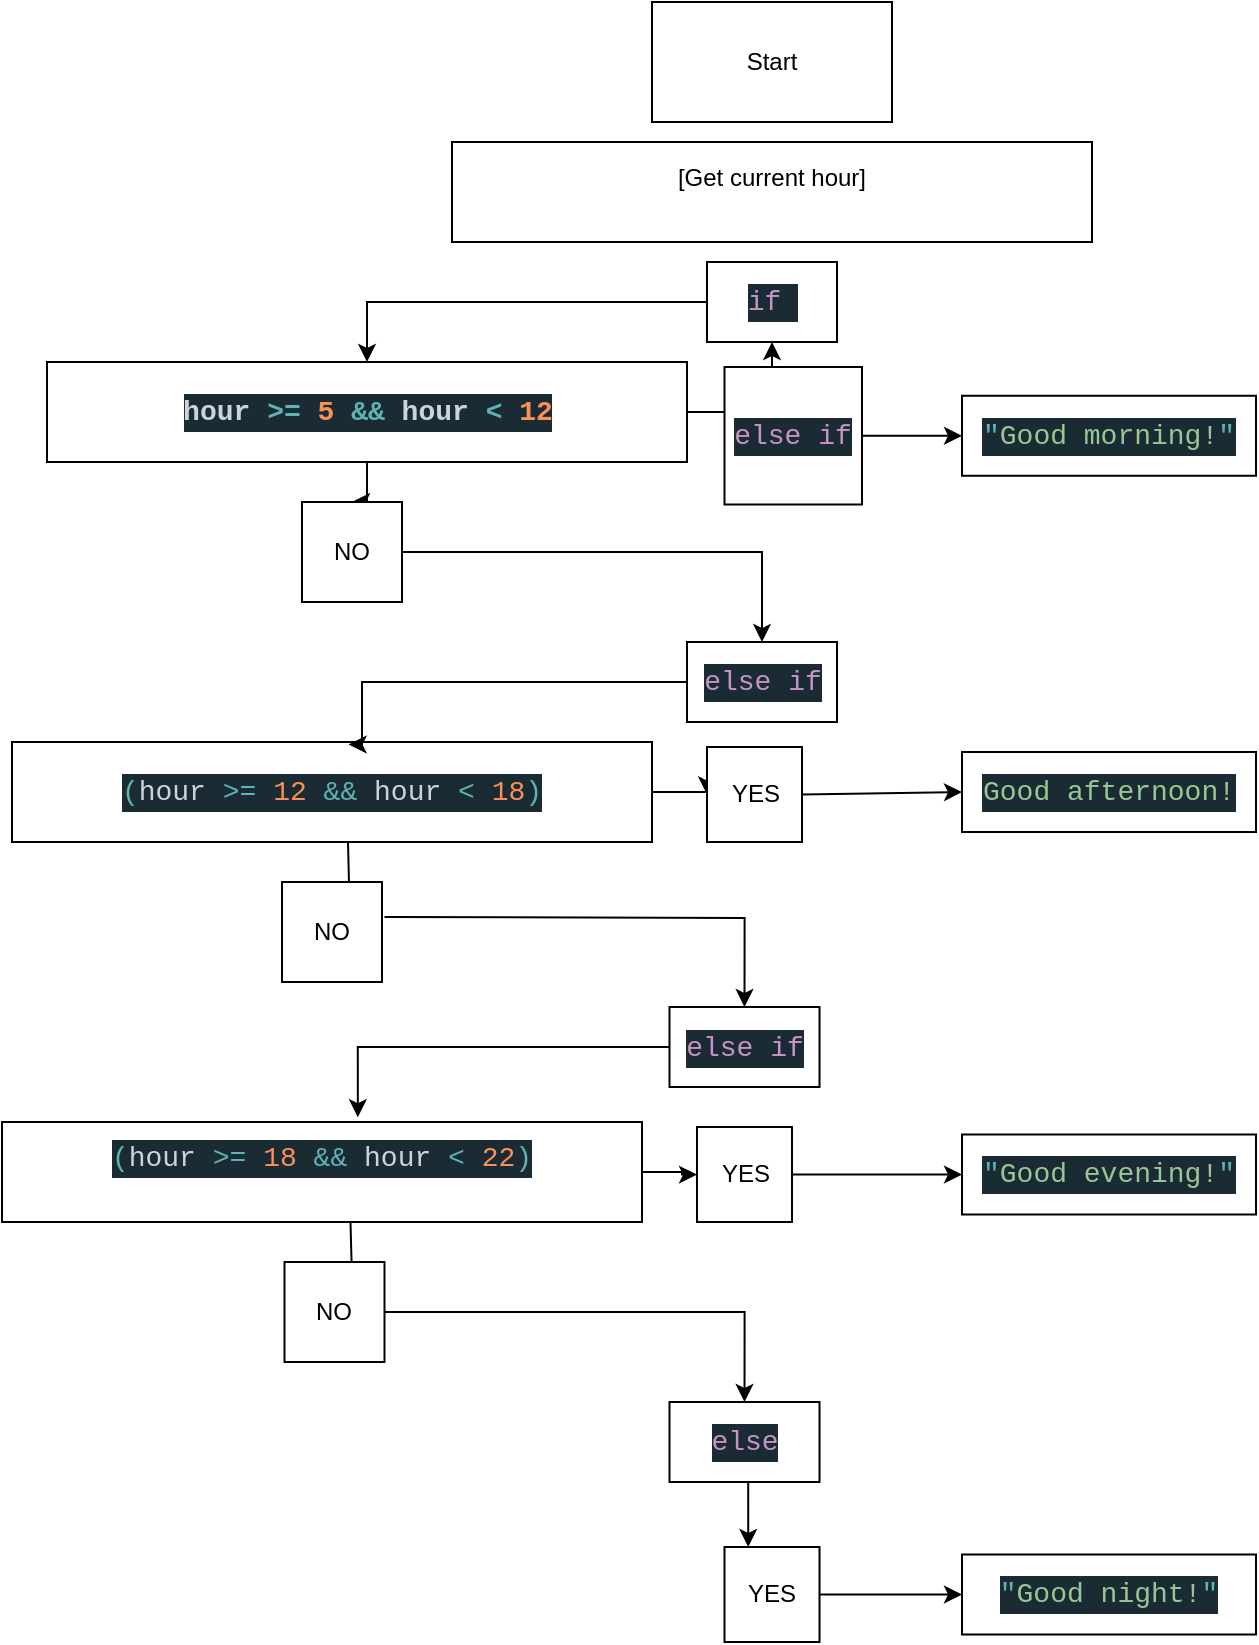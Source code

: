 <mxfile version="26.0.11">
  <diagram name="Страница — 1" id="lzzeQARQWgGWfcK-ib9I">
    <mxGraphModel dx="1562" dy="818" grid="1" gridSize="10" guides="1" tooltips="1" connect="1" arrows="1" fold="1" page="1" pageScale="1" pageWidth="827" pageHeight="1169" math="0" shadow="0">
      <root>
        <mxCell id="0" />
        <mxCell id="1" parent="0" />
        <mxCell id="OIiy3n38Z5OrMYCdZU4e-2" value="&lt;span class=&quot;hljs-keyword&quot;&gt;Start&lt;/span&gt;" style="rounded=0;whiteSpace=wrap;html=1;" vertex="1" parent="1">
          <mxGeometry x="345" width="120" height="60" as="geometry" />
        </mxCell>
        <mxCell id="OIiy3n38Z5OrMYCdZU4e-8" value="&#xa;&lt;span class=&quot;hljs-selector-attr&quot;&gt;[Get current hour]&lt;/span&gt;&#xa;&#xa;" style="rounded=0;whiteSpace=wrap;html=1;" vertex="1" parent="1">
          <mxGeometry x="245" y="70" width="320" height="50" as="geometry" />
        </mxCell>
        <mxCell id="OIiy3n38Z5OrMYCdZU4e-60" value="" style="edgeStyle=orthogonalEdgeStyle;rounded=0;orthogonalLoop=1;jettySize=auto;html=1;" edge="1" parent="1" source="OIiy3n38Z5OrMYCdZU4e-12" target="OIiy3n38Z5OrMYCdZU4e-47">
          <mxGeometry relative="1" as="geometry" />
        </mxCell>
        <mxCell id="OIiy3n38Z5OrMYCdZU4e-62" value="" style="edgeStyle=orthogonalEdgeStyle;rounded=0;orthogonalLoop=1;jettySize=auto;html=1;" edge="1" parent="1" source="OIiy3n38Z5OrMYCdZU4e-12" target="OIiy3n38Z5OrMYCdZU4e-15">
          <mxGeometry relative="1" as="geometry" />
        </mxCell>
        <mxCell id="OIiy3n38Z5OrMYCdZU4e-12" value="&lt;div style=&quot;color: rgb(205, 211, 222); background-color: rgb(27, 43, 52); font-family: Consolas, &amp;quot;Courier New&amp;quot;, monospace; font-size: 14px; line-height: 19px; white-space: pre;&quot;&gt;&lt;div&gt;&lt;span style=&quot;color: #cdd3de;&quot;&gt;hour &lt;/span&gt;&lt;span style=&quot;color: #5fb3b3;&quot;&gt;&amp;gt;=&lt;/span&gt;&lt;span style=&quot;color: #cdd3de;&quot;&gt; &lt;/span&gt;&lt;span style=&quot;color: #f99157;&quot;&gt;5&lt;/span&gt;&lt;span style=&quot;color: #cdd3de;&quot;&gt; &lt;/span&gt;&lt;span style=&quot;color: #5fb3b3;&quot;&gt;&amp;amp;&amp;amp;&lt;/span&gt;&lt;span style=&quot;color: #cdd3de;&quot;&gt; hour &lt;/span&gt;&lt;span style=&quot;color: #5fb3b3;&quot;&gt;&amp;lt;&lt;/span&gt;&lt;span style=&quot;color: #cdd3de;&quot;&gt; &lt;/span&gt;&lt;span style=&quot;color: #f99157;&quot;&gt;12&lt;/span&gt;&lt;/div&gt;&lt;/div&gt;" style="rounded=0;whiteSpace=wrap;html=1;fontStyle=1" vertex="1" parent="1">
          <mxGeometry x="42.5" y="180" width="320" height="50" as="geometry" />
        </mxCell>
        <mxCell id="OIiy3n38Z5OrMYCdZU4e-14" value="&lt;div style=&quot;color: #cdd3de;background-color: #1b2b34;font-family: Consolas, &#39;Courier New&#39;, monospace;font-weight: normal;font-size: 14px;line-height: 19px;white-space: pre;&quot;&gt;&lt;div&gt;&lt;span style=&quot;color: #c594c5;&quot;&gt;else&lt;/span&gt;&lt;span style=&quot;color: #cdd3de;&quot;&gt; &lt;/span&gt;&lt;span style=&quot;color: #c594c5;&quot;&gt;if&lt;/span&gt;&lt;/div&gt;&lt;/div&gt;" style="whiteSpace=wrap;html=1;aspect=fixed;" vertex="1" parent="1">
          <mxGeometry x="381.25" y="182.5" width="68.75" height="68.75" as="geometry" />
        </mxCell>
        <mxCell id="OIiy3n38Z5OrMYCdZU4e-65" style="edgeStyle=orthogonalEdgeStyle;rounded=0;orthogonalLoop=1;jettySize=auto;html=1;entryX=0.5;entryY=0;entryDx=0;entryDy=0;" edge="1" parent="1" source="OIiy3n38Z5OrMYCdZU4e-15" target="OIiy3n38Z5OrMYCdZU4e-43">
          <mxGeometry relative="1" as="geometry" />
        </mxCell>
        <mxCell id="OIiy3n38Z5OrMYCdZU4e-15" value="NO" style="whiteSpace=wrap;html=1;aspect=fixed;direction=south;" vertex="1" parent="1">
          <mxGeometry x="170" y="250" width="50" height="50" as="geometry" />
        </mxCell>
        <mxCell id="OIiy3n38Z5OrMYCdZU4e-30" value="&lt;div style=&quot;color: #cdd3de;background-color: #1b2b34;font-family: Consolas, &#39;Courier New&#39;, monospace;font-weight: normal;font-size: 14px;line-height: 19px;white-space: pre;&quot;&gt;&lt;div&gt;&lt;span style=&quot;color: #99c794;&quot;&gt;Good afternoon!&lt;/span&gt;&lt;/div&gt;&lt;/div&gt;" style="rounded=0;whiteSpace=wrap;html=1;" vertex="1" parent="1">
          <mxGeometry x="500" y="375" width="147" height="40" as="geometry" />
        </mxCell>
        <mxCell id="OIiy3n38Z5OrMYCdZU4e-43" value="&lt;div style=&quot;color: #cdd3de;background-color: #1b2b34;font-family: Consolas, &#39;Courier New&#39;, monospace;font-weight: normal;font-size: 14px;line-height: 19px;white-space: pre;&quot;&gt;&lt;div&gt;&lt;span style=&quot;color: #c594c5;&quot;&gt;else&lt;/span&gt;&lt;span style=&quot;color: #cdd3de;&quot;&gt; &lt;/span&gt;&lt;span style=&quot;color: #c594c5;&quot;&gt;if&lt;/span&gt;&lt;/div&gt;&lt;/div&gt;" style="rounded=0;whiteSpace=wrap;html=1;" vertex="1" parent="1">
          <mxGeometry x="362.5" y="320" width="75" height="40" as="geometry" />
        </mxCell>
        <mxCell id="OIiy3n38Z5OrMYCdZU4e-59" style="edgeStyle=orthogonalEdgeStyle;rounded=0;orthogonalLoop=1;jettySize=auto;html=1;entryX=0.5;entryY=0;entryDx=0;entryDy=0;" edge="1" parent="1" source="OIiy3n38Z5OrMYCdZU4e-47" target="OIiy3n38Z5OrMYCdZU4e-12">
          <mxGeometry relative="1" as="geometry" />
        </mxCell>
        <mxCell id="OIiy3n38Z5OrMYCdZU4e-47" value="&lt;div style=&quot;color: #cdd3de;background-color: #1b2b34;font-family: Consolas, &#39;Courier New&#39;, monospace;font-weight: normal;font-size: 14px;line-height: 19px;white-space: pre;&quot;&gt;&lt;div&gt;&lt;span style=&quot;color: #c594c5;&quot;&gt;if&lt;/span&gt;&lt;span style=&quot;color: #cdd3de;&quot;&gt; &lt;/span&gt;&lt;/div&gt;&lt;/div&gt;" style="rounded=0;whiteSpace=wrap;html=1;" vertex="1" parent="1">
          <mxGeometry x="372.5" y="130" width="65" height="40" as="geometry" />
        </mxCell>
        <mxCell id="OIiy3n38Z5OrMYCdZU4e-69" style="edgeStyle=orthogonalEdgeStyle;rounded=0;orthogonalLoop=1;jettySize=auto;html=1;exitX=1;exitY=0.5;exitDx=0;exitDy=0;entryX=0;entryY=0.5;entryDx=0;entryDy=0;" edge="1" parent="1" source="OIiy3n38Z5OrMYCdZU4e-63" target="OIiy3n38Z5OrMYCdZU4e-68">
          <mxGeometry relative="1" as="geometry" />
        </mxCell>
        <mxCell id="OIiy3n38Z5OrMYCdZU4e-63" value="&lt;div style=&quot;color: #cdd3de;background-color: #1b2b34;font-family: Consolas, &#39;Courier New&#39;, monospace;font-weight: normal;font-size: 14px;line-height: 19px;white-space: pre;&quot;&gt;&lt;div&gt;&lt;span style=&quot;color: #5fb3b3;&quot;&gt;(&lt;/span&gt;&lt;span style=&quot;color: #cdd3de;&quot;&gt;hour &lt;/span&gt;&lt;span style=&quot;color: #5fb3b3;&quot;&gt;&amp;gt;=&lt;/span&gt;&lt;span style=&quot;color: #cdd3de;&quot;&gt; &lt;/span&gt;&lt;span style=&quot;color: #f99157;&quot;&gt;12&lt;/span&gt;&lt;span style=&quot;color: #cdd3de;&quot;&gt; &lt;/span&gt;&lt;span style=&quot;color: #5fb3b3;&quot;&gt;&amp;amp;&amp;amp;&lt;/span&gt;&lt;span style=&quot;color: #cdd3de;&quot;&gt; hour &lt;/span&gt;&lt;span style=&quot;color: #5fb3b3;&quot;&gt;&amp;lt;&lt;/span&gt;&lt;span style=&quot;color: #cdd3de;&quot;&gt; &lt;/span&gt;&lt;span style=&quot;color: #f99157;&quot;&gt;18&lt;/span&gt;&lt;span style=&quot;color: #5fb3b3;&quot;&gt;)&lt;/span&gt;&lt;/div&gt;&lt;/div&gt;" style="rounded=0;whiteSpace=wrap;html=1;" vertex="1" parent="1">
          <mxGeometry x="25" y="370" width="320" height="50" as="geometry" />
        </mxCell>
        <mxCell id="OIiy3n38Z5OrMYCdZU4e-66" style="edgeStyle=orthogonalEdgeStyle;rounded=0;orthogonalLoop=1;jettySize=auto;html=1;entryX=0.526;entryY=0.024;entryDx=0;entryDy=0;entryPerimeter=0;" edge="1" parent="1" source="OIiy3n38Z5OrMYCdZU4e-43" target="OIiy3n38Z5OrMYCdZU4e-63">
          <mxGeometry relative="1" as="geometry">
            <Array as="points">
              <mxPoint x="200" y="340" />
              <mxPoint x="200" y="371" />
            </Array>
          </mxGeometry>
        </mxCell>
        <mxCell id="OIiy3n38Z5OrMYCdZU4e-68" value="YES" style="whiteSpace=wrap;html=1;aspect=fixed;" vertex="1" parent="1">
          <mxGeometry x="372.5" y="372.5" width="47.5" height="47.5" as="geometry" />
        </mxCell>
        <mxCell id="OIiy3n38Z5OrMYCdZU4e-70" value="&lt;div style=&quot;color: #cdd3de;background-color: #1b2b34;font-family: Consolas, &#39;Courier New&#39;, monospace;font-weight: normal;font-size: 14px;line-height: 19px;white-space: pre;&quot;&gt;&lt;div&gt;&lt;span style=&quot;color: #5fb3b3;&quot;&gt;&quot;&lt;/span&gt;&lt;span style=&quot;color: #99c794;&quot;&gt;Good morning!&lt;/span&gt;&lt;span style=&quot;color: #5fb3b3;&quot;&gt;&quot;&lt;/span&gt;&lt;/div&gt;&lt;/div&gt;" style="rounded=0;whiteSpace=wrap;html=1;" vertex="1" parent="1">
          <mxGeometry x="500" y="196.88" width="147" height="40" as="geometry" />
        </mxCell>
        <mxCell id="OIiy3n38Z5OrMYCdZU4e-71" value="" style="endArrow=classic;html=1;rounded=0;exitX=1;exitY=0.5;exitDx=0;exitDy=0;entryX=0;entryY=0.5;entryDx=0;entryDy=0;" edge="1" parent="1" source="OIiy3n38Z5OrMYCdZU4e-14" target="OIiy3n38Z5OrMYCdZU4e-70">
          <mxGeometry width="50" height="50" relative="1" as="geometry">
            <mxPoint x="460" y="200" as="sourcePoint" />
            <mxPoint x="460" y="206" as="targetPoint" />
          </mxGeometry>
        </mxCell>
        <mxCell id="OIiy3n38Z5OrMYCdZU4e-72" value="" style="endArrow=classic;html=1;rounded=0;exitX=1;exitY=0.5;exitDx=0;exitDy=0;entryX=0;entryY=0.5;entryDx=0;entryDy=0;" edge="1" parent="1" source="OIiy3n38Z5OrMYCdZU4e-68" target="OIiy3n38Z5OrMYCdZU4e-30">
          <mxGeometry width="50" height="50" relative="1" as="geometry">
            <mxPoint x="439" y="216" as="sourcePoint" />
            <mxPoint x="470" y="216" as="targetPoint" />
          </mxGeometry>
        </mxCell>
        <mxCell id="OIiy3n38Z5OrMYCdZU4e-73" value="" style="edgeStyle=orthogonalEdgeStyle;rounded=0;orthogonalLoop=1;jettySize=auto;html=1;" edge="1" parent="1" target="OIiy3n38Z5OrMYCdZU4e-74">
          <mxGeometry relative="1" as="geometry">
            <mxPoint x="193" y="420" as="sourcePoint" />
          </mxGeometry>
        </mxCell>
        <mxCell id="OIiy3n38Z5OrMYCdZU4e-74" value="NO" style="whiteSpace=wrap;html=1;aspect=fixed;direction=south;" vertex="1" parent="1">
          <mxGeometry x="160" y="440" width="50" height="50" as="geometry" />
        </mxCell>
        <mxCell id="OIiy3n38Z5OrMYCdZU4e-75" style="edgeStyle=orthogonalEdgeStyle;rounded=0;orthogonalLoop=1;jettySize=auto;html=1;entryX=0.5;entryY=0;entryDx=0;entryDy=0;" edge="1" parent="1" target="OIiy3n38Z5OrMYCdZU4e-76">
          <mxGeometry relative="1" as="geometry">
            <mxPoint x="211.25" y="457.5" as="sourcePoint" />
          </mxGeometry>
        </mxCell>
        <mxCell id="OIiy3n38Z5OrMYCdZU4e-76" value="&lt;div style=&quot;color: #cdd3de;background-color: #1b2b34;font-family: Consolas, &#39;Courier New&#39;, monospace;font-weight: normal;font-size: 14px;line-height: 19px;white-space: pre;&quot;&gt;&lt;div&gt;&lt;span style=&quot;color: #c594c5;&quot;&gt;else&lt;/span&gt;&lt;span style=&quot;color: #cdd3de;&quot;&gt; &lt;/span&gt;&lt;span style=&quot;color: #c594c5;&quot;&gt;if&lt;/span&gt;&lt;/div&gt;&lt;/div&gt;" style="rounded=0;whiteSpace=wrap;html=1;" vertex="1" parent="1">
          <mxGeometry x="353.75" y="502.5" width="75" height="40" as="geometry" />
        </mxCell>
        <mxCell id="OIiy3n38Z5OrMYCdZU4e-93" style="edgeStyle=orthogonalEdgeStyle;rounded=0;orthogonalLoop=1;jettySize=auto;html=1;entryX=0;entryY=0.5;entryDx=0;entryDy=0;" edge="1" parent="1" source="OIiy3n38Z5OrMYCdZU4e-87" target="OIiy3n38Z5OrMYCdZU4e-88">
          <mxGeometry relative="1" as="geometry" />
        </mxCell>
        <mxCell id="OIiy3n38Z5OrMYCdZU4e-87" value="&#xa;&lt;div style=&quot;color: #cdd3de;background-color: #1b2b34;font-family: Consolas, &#39;Courier New&#39;, monospace;font-weight: normal;font-size: 14px;line-height: 19px;white-space: pre;&quot;&gt;&lt;div&gt;&lt;span style=&quot;color: #5fb3b3;&quot;&gt;(&lt;/span&gt;&lt;span style=&quot;color: #cdd3de;&quot;&gt;hour &lt;/span&gt;&lt;span style=&quot;color: #5fb3b3;&quot;&gt;&amp;gt;=&lt;/span&gt;&lt;span style=&quot;color: #cdd3de;&quot;&gt; &lt;/span&gt;&lt;span style=&quot;color: #f99157;&quot;&gt;18&lt;/span&gt;&lt;span style=&quot;color: #cdd3de;&quot;&gt; &lt;/span&gt;&lt;span style=&quot;color: #5fb3b3;&quot;&gt;&amp;amp;&amp;amp;&lt;/span&gt;&lt;span style=&quot;color: #cdd3de;&quot;&gt; hour &lt;/span&gt;&lt;span style=&quot;color: #5fb3b3;&quot;&gt;&amp;lt;&lt;/span&gt;&lt;span style=&quot;color: #cdd3de;&quot;&gt; &lt;/span&gt;&lt;span style=&quot;color: #f99157;&quot;&gt;22&lt;/span&gt;&lt;span style=&quot;color: #5fb3b3;&quot;&gt;)&lt;/span&gt;&lt;/div&gt;&lt;/div&gt;&#xa;&#xa;" style="rounded=0;whiteSpace=wrap;html=1;" vertex="1" parent="1">
          <mxGeometry x="20" y="560" width="320" height="50" as="geometry" />
        </mxCell>
        <mxCell id="OIiy3n38Z5OrMYCdZU4e-94" style="edgeStyle=orthogonalEdgeStyle;rounded=0;orthogonalLoop=1;jettySize=auto;html=1;exitX=1;exitY=0.5;exitDx=0;exitDy=0;entryX=0;entryY=0.5;entryDx=0;entryDy=0;" edge="1" parent="1" source="OIiy3n38Z5OrMYCdZU4e-88" target="OIiy3n38Z5OrMYCdZU4e-91">
          <mxGeometry relative="1" as="geometry" />
        </mxCell>
        <mxCell id="OIiy3n38Z5OrMYCdZU4e-88" value="YES" style="whiteSpace=wrap;html=1;aspect=fixed;" vertex="1" parent="1">
          <mxGeometry x="367.5" y="562.5" width="47.5" height="47.5" as="geometry" />
        </mxCell>
        <mxCell id="OIiy3n38Z5OrMYCdZU4e-91" value="&lt;div style=&quot;color: #cdd3de;background-color: #1b2b34;font-family: Consolas, &#39;Courier New&#39;, monospace;font-weight: normal;font-size: 14px;line-height: 19px;white-space: pre;&quot;&gt;&lt;div&gt;&lt;span style=&quot;color: #5fb3b3;&quot;&gt;&quot;&lt;/span&gt;&lt;span style=&quot;color: #99c794;&quot;&gt;Good evening!&lt;/span&gt;&lt;span style=&quot;color: #5fb3b3;&quot;&gt;&quot;&lt;/span&gt;&lt;/div&gt;&lt;/div&gt;" style="rounded=0;whiteSpace=wrap;html=1;" vertex="1" parent="1">
          <mxGeometry x="500" y="566.25" width="147" height="40" as="geometry" />
        </mxCell>
        <mxCell id="OIiy3n38Z5OrMYCdZU4e-92" style="edgeStyle=orthogonalEdgeStyle;rounded=0;orthogonalLoop=1;jettySize=auto;html=1;exitX=0;exitY=0.5;exitDx=0;exitDy=0;entryX=0.556;entryY=-0.048;entryDx=0;entryDy=0;entryPerimeter=0;" edge="1" parent="1" source="OIiy3n38Z5OrMYCdZU4e-76" target="OIiy3n38Z5OrMYCdZU4e-87">
          <mxGeometry relative="1" as="geometry" />
        </mxCell>
        <mxCell id="OIiy3n38Z5OrMYCdZU4e-95" value="" style="edgeStyle=orthogonalEdgeStyle;rounded=0;orthogonalLoop=1;jettySize=auto;html=1;" edge="1" parent="1" target="OIiy3n38Z5OrMYCdZU4e-97">
          <mxGeometry relative="1" as="geometry">
            <mxPoint x="194.25" y="610" as="sourcePoint" />
          </mxGeometry>
        </mxCell>
        <mxCell id="OIiy3n38Z5OrMYCdZU4e-96" style="edgeStyle=orthogonalEdgeStyle;rounded=0;orthogonalLoop=1;jettySize=auto;html=1;entryX=0.5;entryY=0;entryDx=0;entryDy=0;" edge="1" parent="1" source="OIiy3n38Z5OrMYCdZU4e-97" target="OIiy3n38Z5OrMYCdZU4e-98">
          <mxGeometry relative="1" as="geometry" />
        </mxCell>
        <mxCell id="OIiy3n38Z5OrMYCdZU4e-97" value="NO" style="whiteSpace=wrap;html=1;aspect=fixed;direction=south;" vertex="1" parent="1">
          <mxGeometry x="161.25" y="630" width="50" height="50" as="geometry" />
        </mxCell>
        <mxCell id="OIiy3n38Z5OrMYCdZU4e-105" style="edgeStyle=orthogonalEdgeStyle;rounded=0;orthogonalLoop=1;jettySize=auto;html=1;exitX=0.5;exitY=1;exitDx=0;exitDy=0;entryX=0.25;entryY=0;entryDx=0;entryDy=0;" edge="1" parent="1" source="OIiy3n38Z5OrMYCdZU4e-98" target="OIiy3n38Z5OrMYCdZU4e-101">
          <mxGeometry relative="1" as="geometry" />
        </mxCell>
        <mxCell id="OIiy3n38Z5OrMYCdZU4e-98" value="&lt;div style=&quot;color: #cdd3de;background-color: #1b2b34;font-family: Consolas, &#39;Courier New&#39;, monospace;font-weight: normal;font-size: 14px;line-height: 19px;white-space: pre;&quot;&gt;&lt;div&gt;&lt;span style=&quot;color: #c594c5;&quot;&gt;else&lt;/span&gt;&lt;/div&gt;&lt;/div&gt;" style="rounded=0;whiteSpace=wrap;html=1;" vertex="1" parent="1">
          <mxGeometry x="353.75" y="700" width="75" height="40" as="geometry" />
        </mxCell>
        <mxCell id="OIiy3n38Z5OrMYCdZU4e-106" style="edgeStyle=orthogonalEdgeStyle;rounded=0;orthogonalLoop=1;jettySize=auto;html=1;exitX=1;exitY=0.5;exitDx=0;exitDy=0;entryX=0;entryY=0.5;entryDx=0;entryDy=0;" edge="1" parent="1" source="OIiy3n38Z5OrMYCdZU4e-101" target="OIiy3n38Z5OrMYCdZU4e-102">
          <mxGeometry relative="1" as="geometry" />
        </mxCell>
        <mxCell id="OIiy3n38Z5OrMYCdZU4e-101" value="YES" style="whiteSpace=wrap;html=1;aspect=fixed;" vertex="1" parent="1">
          <mxGeometry x="381.25" y="772.5" width="47.5" height="47.5" as="geometry" />
        </mxCell>
        <mxCell id="OIiy3n38Z5OrMYCdZU4e-102" value="&lt;div style=&quot;color: #cdd3de;background-color: #1b2b34;font-family: Consolas, &#39;Courier New&#39;, monospace;font-weight: normal;font-size: 14px;line-height: 19px;white-space: pre;&quot;&gt;&lt;div&gt;&lt;span style=&quot;color: #5fb3b3;&quot;&gt;&quot;&lt;/span&gt;&lt;span style=&quot;color: #99c794;&quot;&gt;Good night!&lt;/span&gt;&lt;span style=&quot;color: #5fb3b3;&quot;&gt;&quot;&lt;/span&gt;&lt;/div&gt;&lt;/div&gt;" style="rounded=0;whiteSpace=wrap;html=1;" vertex="1" parent="1">
          <mxGeometry x="500" y="776.25" width="147" height="40" as="geometry" />
        </mxCell>
      </root>
    </mxGraphModel>
  </diagram>
</mxfile>
